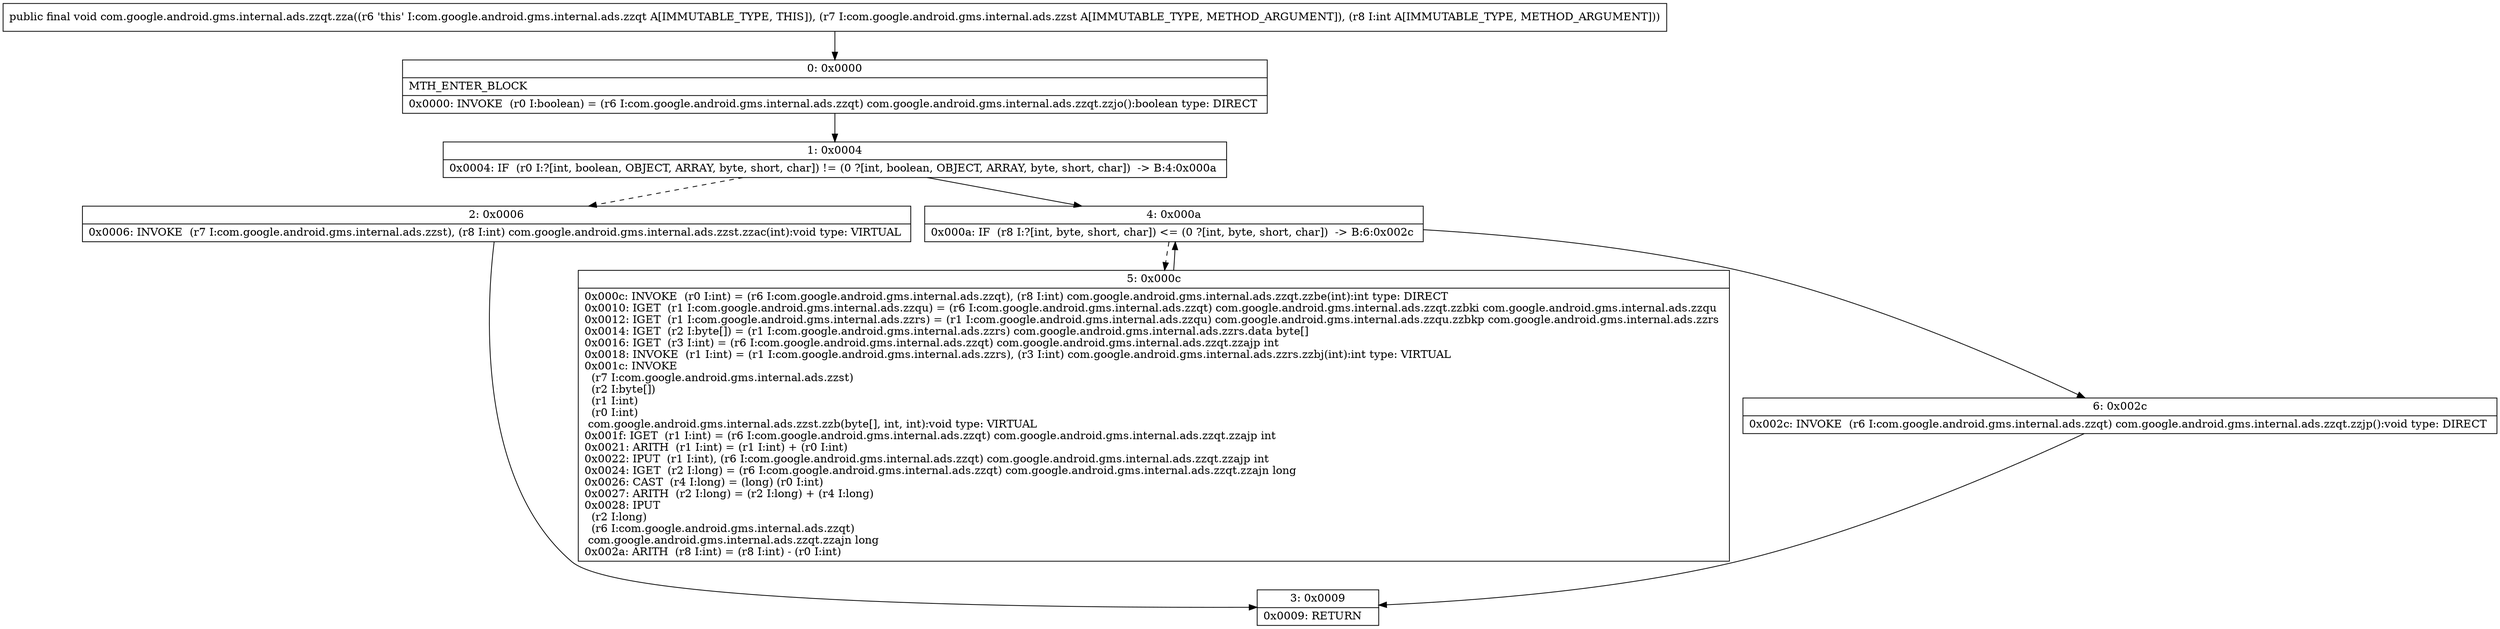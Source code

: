 digraph "CFG forcom.google.android.gms.internal.ads.zzqt.zza(Lcom\/google\/android\/gms\/internal\/ads\/zzst;I)V" {
Node_0 [shape=record,label="{0\:\ 0x0000|MTH_ENTER_BLOCK\l|0x0000: INVOKE  (r0 I:boolean) = (r6 I:com.google.android.gms.internal.ads.zzqt) com.google.android.gms.internal.ads.zzqt.zzjo():boolean type: DIRECT \l}"];
Node_1 [shape=record,label="{1\:\ 0x0004|0x0004: IF  (r0 I:?[int, boolean, OBJECT, ARRAY, byte, short, char]) != (0 ?[int, boolean, OBJECT, ARRAY, byte, short, char])  \-\> B:4:0x000a \l}"];
Node_2 [shape=record,label="{2\:\ 0x0006|0x0006: INVOKE  (r7 I:com.google.android.gms.internal.ads.zzst), (r8 I:int) com.google.android.gms.internal.ads.zzst.zzac(int):void type: VIRTUAL \l}"];
Node_3 [shape=record,label="{3\:\ 0x0009|0x0009: RETURN   \l}"];
Node_4 [shape=record,label="{4\:\ 0x000a|0x000a: IF  (r8 I:?[int, byte, short, char]) \<= (0 ?[int, byte, short, char])  \-\> B:6:0x002c \l}"];
Node_5 [shape=record,label="{5\:\ 0x000c|0x000c: INVOKE  (r0 I:int) = (r6 I:com.google.android.gms.internal.ads.zzqt), (r8 I:int) com.google.android.gms.internal.ads.zzqt.zzbe(int):int type: DIRECT \l0x0010: IGET  (r1 I:com.google.android.gms.internal.ads.zzqu) = (r6 I:com.google.android.gms.internal.ads.zzqt) com.google.android.gms.internal.ads.zzqt.zzbki com.google.android.gms.internal.ads.zzqu \l0x0012: IGET  (r1 I:com.google.android.gms.internal.ads.zzrs) = (r1 I:com.google.android.gms.internal.ads.zzqu) com.google.android.gms.internal.ads.zzqu.zzbkp com.google.android.gms.internal.ads.zzrs \l0x0014: IGET  (r2 I:byte[]) = (r1 I:com.google.android.gms.internal.ads.zzrs) com.google.android.gms.internal.ads.zzrs.data byte[] \l0x0016: IGET  (r3 I:int) = (r6 I:com.google.android.gms.internal.ads.zzqt) com.google.android.gms.internal.ads.zzqt.zzajp int \l0x0018: INVOKE  (r1 I:int) = (r1 I:com.google.android.gms.internal.ads.zzrs), (r3 I:int) com.google.android.gms.internal.ads.zzrs.zzbj(int):int type: VIRTUAL \l0x001c: INVOKE  \l  (r7 I:com.google.android.gms.internal.ads.zzst)\l  (r2 I:byte[])\l  (r1 I:int)\l  (r0 I:int)\l com.google.android.gms.internal.ads.zzst.zzb(byte[], int, int):void type: VIRTUAL \l0x001f: IGET  (r1 I:int) = (r6 I:com.google.android.gms.internal.ads.zzqt) com.google.android.gms.internal.ads.zzqt.zzajp int \l0x0021: ARITH  (r1 I:int) = (r1 I:int) + (r0 I:int) \l0x0022: IPUT  (r1 I:int), (r6 I:com.google.android.gms.internal.ads.zzqt) com.google.android.gms.internal.ads.zzqt.zzajp int \l0x0024: IGET  (r2 I:long) = (r6 I:com.google.android.gms.internal.ads.zzqt) com.google.android.gms.internal.ads.zzqt.zzajn long \l0x0026: CAST  (r4 I:long) = (long) (r0 I:int) \l0x0027: ARITH  (r2 I:long) = (r2 I:long) + (r4 I:long) \l0x0028: IPUT  \l  (r2 I:long)\l  (r6 I:com.google.android.gms.internal.ads.zzqt)\l com.google.android.gms.internal.ads.zzqt.zzajn long \l0x002a: ARITH  (r8 I:int) = (r8 I:int) \- (r0 I:int) \l}"];
Node_6 [shape=record,label="{6\:\ 0x002c|0x002c: INVOKE  (r6 I:com.google.android.gms.internal.ads.zzqt) com.google.android.gms.internal.ads.zzqt.zzjp():void type: DIRECT \l}"];
MethodNode[shape=record,label="{public final void com.google.android.gms.internal.ads.zzqt.zza((r6 'this' I:com.google.android.gms.internal.ads.zzqt A[IMMUTABLE_TYPE, THIS]), (r7 I:com.google.android.gms.internal.ads.zzst A[IMMUTABLE_TYPE, METHOD_ARGUMENT]), (r8 I:int A[IMMUTABLE_TYPE, METHOD_ARGUMENT])) }"];
MethodNode -> Node_0;
Node_0 -> Node_1;
Node_1 -> Node_2[style=dashed];
Node_1 -> Node_4;
Node_2 -> Node_3;
Node_4 -> Node_5[style=dashed];
Node_4 -> Node_6;
Node_5 -> Node_4;
Node_6 -> Node_3;
}

